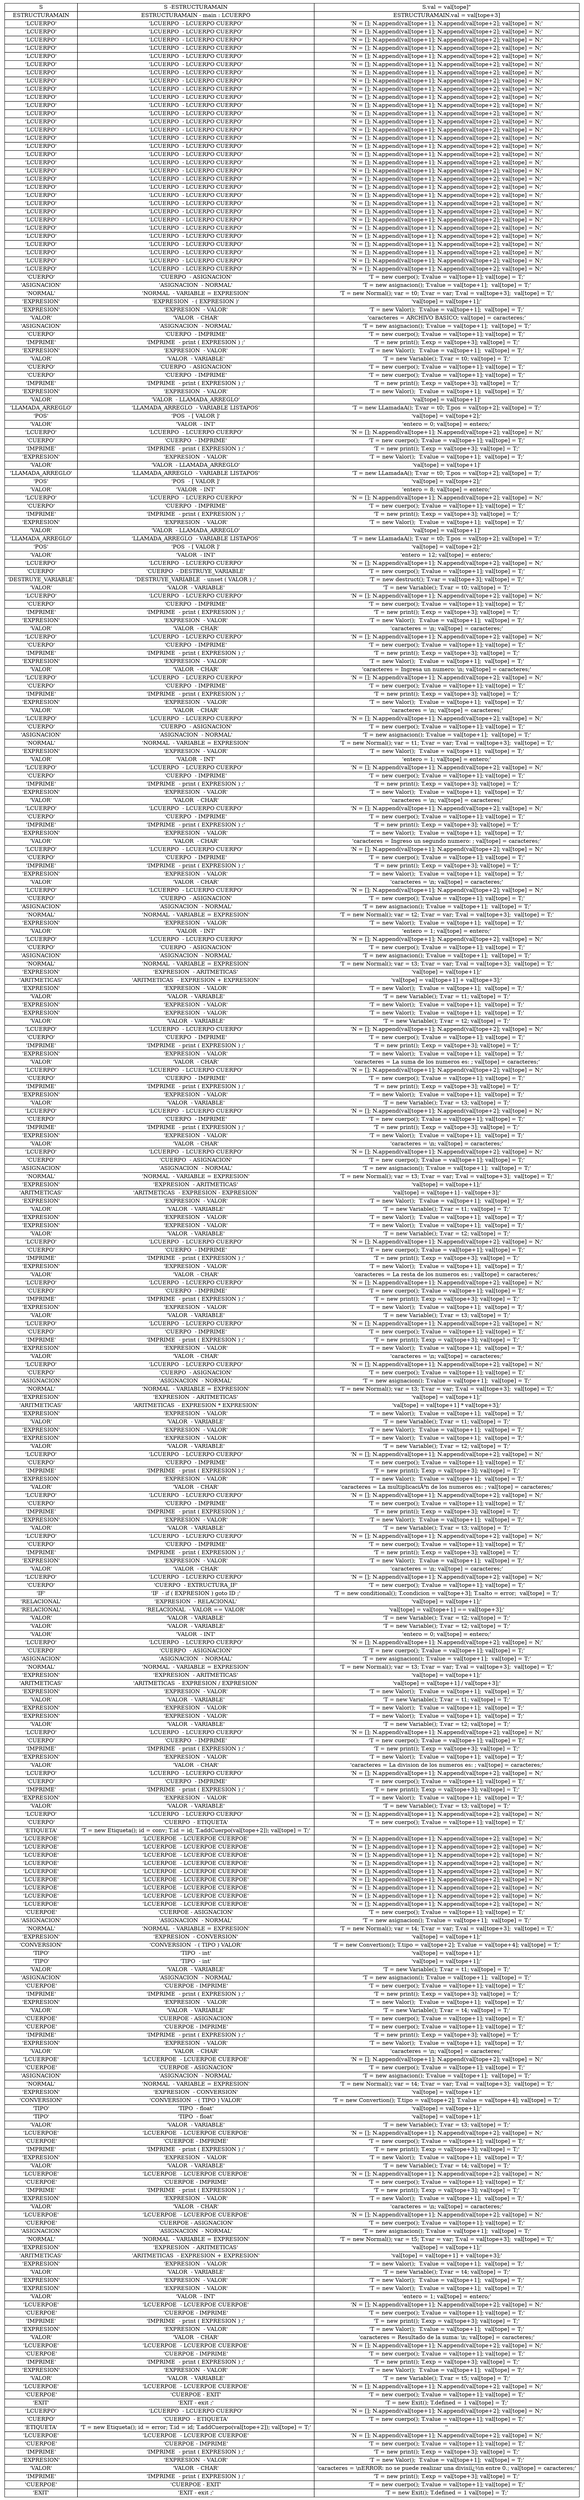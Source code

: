 // DEFINICION_DIRIGIDA_SINTAXIS_ASCENDENTE
digraph DEFINICION_DIRIGIDA_SINTAXIS_ASCENDENTE {
	node [shape=plaintext]
	size="1000,1000"
	struct [label=<
<TABLE BORDER="0" CELLBORDER="1" CELLSPACING="0">
<TR><TD> S </TD><TD> S -ESTRUCTURAMAIN </TD><TD> S.val = val[tope]" </TD></TR>
<TR><TD> ESTRUCTURAMAIN </TD><TD> ESTRUCTURAMAIN - main : LCUERPO </TD><TD> ESTRUCTURAMAIN.val = val[tope+3] </TD></TR>
<TR><TD> 'LCUERPO' </TD><TD> 'LCUERPO  - LCUERPO CUERPO' </TD><TD> 'N = []; N.append(val[tope+1]; N.append(val[tope+2]; val[tope] = N;' </TD></TR>
<TR><TD> 'LCUERPO' </TD><TD> 'LCUERPO  - LCUERPO CUERPO' </TD><TD> 'N = []; N.append(val[tope+1]; N.append(val[tope+2]; val[tope] = N;' </TD></TR>
<TR><TD> 'LCUERPO' </TD><TD> 'LCUERPO  - LCUERPO CUERPO' </TD><TD> 'N = []; N.append(val[tope+1]; N.append(val[tope+2]; val[tope] = N;' </TD></TR>
<TR><TD> 'LCUERPO' </TD><TD> 'LCUERPO  - LCUERPO CUERPO' </TD><TD> 'N = []; N.append(val[tope+1]; N.append(val[tope+2]; val[tope] = N;' </TD></TR>
<TR><TD> 'LCUERPO' </TD><TD> 'LCUERPO  - LCUERPO CUERPO' </TD><TD> 'N = []; N.append(val[tope+1]; N.append(val[tope+2]; val[tope] = N;' </TD></TR>
<TR><TD> 'LCUERPO' </TD><TD> 'LCUERPO  - LCUERPO CUERPO' </TD><TD> 'N = []; N.append(val[tope+1]; N.append(val[tope+2]; val[tope] = N;' </TD></TR>
<TR><TD> 'LCUERPO' </TD><TD> 'LCUERPO  - LCUERPO CUERPO' </TD><TD> 'N = []; N.append(val[tope+1]; N.append(val[tope+2]; val[tope] = N;' </TD></TR>
<TR><TD> 'LCUERPO' </TD><TD> 'LCUERPO  - LCUERPO CUERPO' </TD><TD> 'N = []; N.append(val[tope+1]; N.append(val[tope+2]; val[tope] = N;' </TD></TR>
<TR><TD> 'LCUERPO' </TD><TD> 'LCUERPO  - LCUERPO CUERPO' </TD><TD> 'N = []; N.append(val[tope+1]; N.append(val[tope+2]; val[tope] = N;' </TD></TR>
<TR><TD> 'LCUERPO' </TD><TD> 'LCUERPO  - LCUERPO CUERPO' </TD><TD> 'N = []; N.append(val[tope+1]; N.append(val[tope+2]; val[tope] = N;' </TD></TR>
<TR><TD> 'LCUERPO' </TD><TD> 'LCUERPO  - LCUERPO CUERPO' </TD><TD> 'N = []; N.append(val[tope+1]; N.append(val[tope+2]; val[tope] = N;' </TD></TR>
<TR><TD> 'LCUERPO' </TD><TD> 'LCUERPO  - LCUERPO CUERPO' </TD><TD> 'N = []; N.append(val[tope+1]; N.append(val[tope+2]; val[tope] = N;' </TD></TR>
<TR><TD> 'LCUERPO' </TD><TD> 'LCUERPO  - LCUERPO CUERPO' </TD><TD> 'N = []; N.append(val[tope+1]; N.append(val[tope+2]; val[tope] = N;' </TD></TR>
<TR><TD> 'LCUERPO' </TD><TD> 'LCUERPO  - LCUERPO CUERPO' </TD><TD> 'N = []; N.append(val[tope+1]; N.append(val[tope+2]; val[tope] = N;' </TD></TR>
<TR><TD> 'LCUERPO' </TD><TD> 'LCUERPO  - LCUERPO CUERPO' </TD><TD> 'N = []; N.append(val[tope+1]; N.append(val[tope+2]; val[tope] = N;' </TD></TR>
<TR><TD> 'LCUERPO' </TD><TD> 'LCUERPO  - LCUERPO CUERPO' </TD><TD> 'N = []; N.append(val[tope+1]; N.append(val[tope+2]; val[tope] = N;' </TD></TR>
<TR><TD> 'LCUERPO' </TD><TD> 'LCUERPO  - LCUERPO CUERPO' </TD><TD> 'N = []; N.append(val[tope+1]; N.append(val[tope+2]; val[tope] = N;' </TD></TR>
<TR><TD> 'LCUERPO' </TD><TD> 'LCUERPO  - LCUERPO CUERPO' </TD><TD> 'N = []; N.append(val[tope+1]; N.append(val[tope+2]; val[tope] = N;' </TD></TR>
<TR><TD> 'LCUERPO' </TD><TD> 'LCUERPO  - LCUERPO CUERPO' </TD><TD> 'N = []; N.append(val[tope+1]; N.append(val[tope+2]; val[tope] = N;' </TD></TR>
<TR><TD> 'LCUERPO' </TD><TD> 'LCUERPO  - LCUERPO CUERPO' </TD><TD> 'N = []; N.append(val[tope+1]; N.append(val[tope+2]; val[tope] = N;' </TD></TR>
<TR><TD> 'LCUERPO' </TD><TD> 'LCUERPO  - LCUERPO CUERPO' </TD><TD> 'N = []; N.append(val[tope+1]; N.append(val[tope+2]; val[tope] = N;' </TD></TR>
<TR><TD> 'LCUERPO' </TD><TD> 'LCUERPO  - LCUERPO CUERPO' </TD><TD> 'N = []; N.append(val[tope+1]; N.append(val[tope+2]; val[tope] = N;' </TD></TR>
<TR><TD> 'LCUERPO' </TD><TD> 'LCUERPO  - LCUERPO CUERPO' </TD><TD> 'N = []; N.append(val[tope+1]; N.append(val[tope+2]; val[tope] = N;' </TD></TR>
<TR><TD> 'LCUERPO' </TD><TD> 'LCUERPO  - LCUERPO CUERPO' </TD><TD> 'N = []; N.append(val[tope+1]; N.append(val[tope+2]; val[tope] = N;' </TD></TR>
<TR><TD> 'LCUERPO' </TD><TD> 'LCUERPO  - LCUERPO CUERPO' </TD><TD> 'N = []; N.append(val[tope+1]; N.append(val[tope+2]; val[tope] = N;' </TD></TR>
<TR><TD> 'LCUERPO' </TD><TD> 'LCUERPO  - LCUERPO CUERPO' </TD><TD> 'N = []; N.append(val[tope+1]; N.append(val[tope+2]; val[tope] = N;' </TD></TR>
<TR><TD> 'LCUERPO' </TD><TD> 'LCUERPO  - LCUERPO CUERPO' </TD><TD> 'N = []; N.append(val[tope+1]; N.append(val[tope+2]; val[tope] = N;' </TD></TR>
<TR><TD> 'LCUERPO' </TD><TD> 'LCUERPO  - LCUERPO CUERPO' </TD><TD> 'N = []; N.append(val[tope+1]; N.append(val[tope+2]; val[tope] = N;' </TD></TR>
<TR><TD> 'LCUERPO' </TD><TD> 'LCUERPO  - LCUERPO CUERPO' </TD><TD> 'N = []; N.append(val[tope+1]; N.append(val[tope+2]; val[tope] = N;' </TD></TR>
<TR><TD> 'LCUERPO' </TD><TD> 'LCUERPO  - LCUERPO CUERPO' </TD><TD> 'N = []; N.append(val[tope+1]; N.append(val[tope+2]; val[tope] = N;' </TD></TR>
<TR><TD> 'LCUERPO' </TD><TD> 'LCUERPO  - LCUERPO CUERPO' </TD><TD> 'N = []; N.append(val[tope+1]; N.append(val[tope+2]; val[tope] = N;' </TD></TR>
<TR><TD> 'CUERPO' </TD><TD> 'CUERPO  - ASIGNACION' </TD><TD> 'T = new cuerpo(); T.value = val[tope+1]; val[tope] = T;' </TD></TR>
<TR><TD> 'ASIGNACION' </TD><TD> 'ASIGNACION  - NORMAL' </TD><TD> 'T = new asignacion(); T.value = val[tope+1];  val[tope] = T;' </TD></TR>
<TR><TD> 'NORMAL' </TD><TD> 'NORMAL  - VARIABLE = EXPRESION' </TD><TD> 'T = new Normal(); var = t0; T.var = var; T.val = val[tope+3];  val[tope] = T;' </TD></TR>
<TR><TD> 'EXPRESION' </TD><TD> 'EXPRESION  - ( EXPRESION )' </TD><TD> 'val[tope] = val[tope+1];' </TD></TR>
<TR><TD> 'EXPRESION' </TD><TD> 'EXPRESION  - VALOR' </TD><TD> 'T = new Valor();  T.value = val[tope+1];  val[tope] = T;' </TD></TR>
<TR><TD> 'VALOR' </TD><TD> 'VALOR  - CHAR' </TD><TD> 'caracteres = ARCHIVO BASICO; val[tope] = caracteres;' </TD></TR>
<TR><TD> 'ASIGNACION' </TD><TD> 'ASIGNACION  - NORMAL' </TD><TD> 'T = new asignacion(); T.value = val[tope+1];  val[tope] = T;' </TD></TR>
<TR><TD> 'CUERPO' </TD><TD> 'CUERPO  - IMPRIME' </TD><TD> 'T = new cuerpo(); T.value = val[tope+1]; val[tope] = T;' </TD></TR>
<TR><TD> 'IMPRIME' </TD><TD> 'IMPRIME  - print ( EXPRESION ) ;' </TD><TD> 'T = new print(); T.exp = val[tope+3]; val[tope] = T;' </TD></TR>
<TR><TD> 'EXPRESION' </TD><TD> 'EXPRESION  - VALOR' </TD><TD> 'T = new Valor();  T.value = val[tope+1];  val[tope] = T;' </TD></TR>
<TR><TD> 'VALOR' </TD><TD> 'VALOR  - VARIABLE' </TD><TD> 'T = new Variable(); T.var = t0; val[tope] = T;' </TD></TR>
<TR><TD> 'CUERPO' </TD><TD> 'CUERPO  - ASIGNACION' </TD><TD> 'T = new cuerpo(); T.value = val[tope+1]; val[tope] = T;' </TD></TR>
<TR><TD> 'CUERPO' </TD><TD> 'CUERPO  - IMPRIME' </TD><TD> 'T = new cuerpo(); T.value = val[tope+1]; val[tope] = T;' </TD></TR>
<TR><TD> 'IMPRIME' </TD><TD> 'IMPRIME  - print ( EXPRESION ) ;' </TD><TD> 'T = new print(); T.exp = val[tope+3]; val[tope] = T;' </TD></TR>
<TR><TD> 'EXPRESION' </TD><TD> 'EXPRESION  - VALOR' </TD><TD> 'T = new Valor();  T.value = val[tope+1];  val[tope] = T;' </TD></TR>
<TR><TD> 'VALOR' </TD><TD> 'VALOR  - LLAMADA_ARREGLO' </TD><TD> 'val[tope] = val[tope+1]' </TD></TR>
<TR><TD> 'LLAMADA_ARREGLO' </TD><TD> 'LLAMADA_ARREGLO  - VARIABLE LISTAPOS' </TD><TD> 'T = new LLamadaA(); T.var = t0; T.pos = val[top+2]; val[tope] = T;' </TD></TR>
<TR><TD> 'POS' </TD><TD> 'POS  - [ VALOR ]' </TD><TD> 'val[tope] = val[tope+2];' </TD></TR>
<TR><TD> 'VALOR' </TD><TD> 'VALOR  - INT' </TD><TD> 'entero = 0; val[tope] = entero;' </TD></TR>
<TR><TD> 'LCUERPO' </TD><TD> 'LCUERPO  - LCUERPO CUERPO' </TD><TD> 'N = []; N.append(val[tope+1]; N.append(val[tope+2]; val[tope] = N;' </TD></TR>
<TR><TD> 'CUERPO' </TD><TD> 'CUERPO  - IMPRIME' </TD><TD> 'T = new cuerpo(); T.value = val[tope+1]; val[tope] = T;' </TD></TR>
<TR><TD> 'IMPRIME' </TD><TD> 'IMPRIME  - print ( EXPRESION ) ;' </TD><TD> 'T = new print(); T.exp = val[tope+3]; val[tope] = T;' </TD></TR>
<TR><TD> 'EXPRESION' </TD><TD> 'EXPRESION  - VALOR' </TD><TD> 'T = new Valor();  T.value = val[tope+1];  val[tope] = T;' </TD></TR>
<TR><TD> 'VALOR' </TD><TD> 'VALOR  - LLAMADA_ARREGLO' </TD><TD> 'val[tope] = val[tope+1]' </TD></TR>
<TR><TD> 'LLAMADA_ARREGLO' </TD><TD> 'LLAMADA_ARREGLO  - VARIABLE LISTAPOS' </TD><TD> 'T = new LLamadaA(); T.var = t0; T.pos = val[top+2]; val[tope] = T;' </TD></TR>
<TR><TD> 'POS' </TD><TD> 'POS  - [ VALOR ]' </TD><TD> 'val[tope] = val[tope+2];' </TD></TR>
<TR><TD> 'VALOR' </TD><TD> 'VALOR  - INT' </TD><TD> 'entero = 8; val[tope] = entero;' </TD></TR>
<TR><TD> 'LCUERPO' </TD><TD> 'LCUERPO  - LCUERPO CUERPO' </TD><TD> 'N = []; N.append(val[tope+1]; N.append(val[tope+2]; val[tope] = N;' </TD></TR>
<TR><TD> 'CUERPO' </TD><TD> 'CUERPO  - IMPRIME' </TD><TD> 'T = new cuerpo(); T.value = val[tope+1]; val[tope] = T;' </TD></TR>
<TR><TD> 'IMPRIME' </TD><TD> 'IMPRIME  - print ( EXPRESION ) ;' </TD><TD> 'T = new print(); T.exp = val[tope+3]; val[tope] = T;' </TD></TR>
<TR><TD> 'EXPRESION' </TD><TD> 'EXPRESION  - VALOR' </TD><TD> 'T = new Valor();  T.value = val[tope+1];  val[tope] = T;' </TD></TR>
<TR><TD> 'VALOR' </TD><TD> 'VALOR  - LLAMADA_ARREGLO' </TD><TD> 'val[tope] = val[tope+1]' </TD></TR>
<TR><TD> 'LLAMADA_ARREGLO' </TD><TD> 'LLAMADA_ARREGLO  - VARIABLE LISTAPOS' </TD><TD> 'T = new LLamadaA(); T.var = t0; T.pos = val[top+2]; val[tope] = T;' </TD></TR>
<TR><TD> 'POS' </TD><TD> 'POS  - [ VALOR ]' </TD><TD> 'val[tope] = val[tope+2];' </TD></TR>
<TR><TD> 'VALOR' </TD><TD> 'VALOR  - INT' </TD><TD> 'entero = 12; val[tope] = entero;' </TD></TR>
<TR><TD> 'LCUERPO' </TD><TD> 'LCUERPO  - LCUERPO CUERPO' </TD><TD> 'N = []; N.append(val[tope+1]; N.append(val[tope+2]; val[tope] = N;' </TD></TR>
<TR><TD> 'CUERPO' </TD><TD> 'CUERPO  - DESTRUYE_VARIABLE' </TD><TD> 'T = new cuerpo(); T.value = val[tope+1]; val[tope] = T;' </TD></TR>
<TR><TD> 'DESTRUYE_VARIABLE' </TD><TD> 'DESTRUYE_VARIABLE  - unset ( VALOR ) ;' </TD><TD> 'T = new destruct(); T.var = val[tope+3]; val[tope] = T;' </TD></TR>
<TR><TD> 'VALOR' </TD><TD> 'VALOR  - VARIABLE' </TD><TD> 'T = new Variable(); T.var = t0; val[tope] = T;' </TD></TR>
<TR><TD> 'LCUERPO' </TD><TD> 'LCUERPO  - LCUERPO CUERPO' </TD><TD> 'N = []; N.append(val[tope+1]; N.append(val[tope+2]; val[tope] = N;' </TD></TR>
<TR><TD> 'CUERPO' </TD><TD> 'CUERPO  - IMPRIME' </TD><TD> 'T = new cuerpo(); T.value = val[tope+1]; val[tope] = T;' </TD></TR>
<TR><TD> 'IMPRIME' </TD><TD> 'IMPRIME  - print ( EXPRESION ) ;' </TD><TD> 'T = new print(); T.exp = val[tope+3]; val[tope] = T;' </TD></TR>
<TR><TD> 'EXPRESION' </TD><TD> 'EXPRESION  - VALOR' </TD><TD> 'T = new Valor();  T.value = val[tope+1];  val[tope] = T;' </TD></TR>
<TR><TD> 'VALOR' </TD><TD> 'VALOR  - CHAR' </TD><TD> 'caracteres = \n; val[tope] = caracteres;' </TD></TR>
<TR><TD> 'LCUERPO' </TD><TD> 'LCUERPO  - LCUERPO CUERPO' </TD><TD> 'N = []; N.append(val[tope+1]; N.append(val[tope+2]; val[tope] = N;' </TD></TR>
<TR><TD> 'CUERPO' </TD><TD> 'CUERPO  - IMPRIME' </TD><TD> 'T = new cuerpo(); T.value = val[tope+1]; val[tope] = T;' </TD></TR>
<TR><TD> 'IMPRIME' </TD><TD> 'IMPRIME  - print ( EXPRESION ) ;' </TD><TD> 'T = new print(); T.exp = val[tope+3]; val[tope] = T;' </TD></TR>
<TR><TD> 'EXPRESION' </TD><TD> 'EXPRESION  - VALOR' </TD><TD> 'T = new Valor();  T.value = val[tope+1];  val[tope] = T;' </TD></TR>
<TR><TD> 'VALOR' </TD><TD> 'VALOR  - CHAR' </TD><TD> 'caracteres = Ingresa un numero: \n; val[tope] = caracteres;' </TD></TR>
<TR><TD> 'LCUERPO' </TD><TD> 'LCUERPO  - LCUERPO CUERPO' </TD><TD> 'N = []; N.append(val[tope+1]; N.append(val[tope+2]; val[tope] = N;' </TD></TR>
<TR><TD> 'CUERPO' </TD><TD> 'CUERPO  - IMPRIME' </TD><TD> 'T = new cuerpo(); T.value = val[tope+1]; val[tope] = T;' </TD></TR>
<TR><TD> 'IMPRIME' </TD><TD> 'IMPRIME  - print ( EXPRESION ) ;' </TD><TD> 'T = new print(); T.exp = val[tope+3]; val[tope] = T;' </TD></TR>
<TR><TD> 'EXPRESION' </TD><TD> 'EXPRESION  - VALOR' </TD><TD> 'T = new Valor();  T.value = val[tope+1];  val[tope] = T;' </TD></TR>
<TR><TD> 'VALOR' </TD><TD> 'VALOR  - CHAR' </TD><TD> 'caracteres = \n; val[tope] = caracteres;' </TD></TR>
<TR><TD> 'LCUERPO' </TD><TD> 'LCUERPO  - LCUERPO CUERPO' </TD><TD> 'N = []; N.append(val[tope+1]; N.append(val[tope+2]; val[tope] = N;' </TD></TR>
<TR><TD> 'CUERPO' </TD><TD> 'CUERPO  - ASIGNACION' </TD><TD> 'T = new cuerpo(); T.value = val[tope+1]; val[tope] = T;' </TD></TR>
<TR><TD> 'ASIGNACION' </TD><TD> 'ASIGNACION  - NORMAL' </TD><TD> 'T = new asignacion(); T.value = val[tope+1];  val[tope] = T;' </TD></TR>
<TR><TD> 'NORMAL' </TD><TD> 'NORMAL  - VARIABLE = EXPRESION' </TD><TD> 'T = new Normal(); var = t1; T.var = var; T.val = val[tope+3];  val[tope] = T;' </TD></TR>
<TR><TD> 'EXPRESION' </TD><TD> 'EXPRESION  - VALOR' </TD><TD> 'T = new Valor();  T.value = val[tope+1];  val[tope] = T;' </TD></TR>
<TR><TD> 'VALOR' </TD><TD> 'VALOR  - INT' </TD><TD> 'entero = 1; val[tope] = entero;' </TD></TR>
<TR><TD> 'LCUERPO' </TD><TD> 'LCUERPO  - LCUERPO CUERPO' </TD><TD> 'N = []; N.append(val[tope+1]; N.append(val[tope+2]; val[tope] = N;' </TD></TR>
<TR><TD> 'CUERPO' </TD><TD> 'CUERPO  - IMPRIME' </TD><TD> 'T = new cuerpo(); T.value = val[tope+1]; val[tope] = T;' </TD></TR>
<TR><TD> 'IMPRIME' </TD><TD> 'IMPRIME  - print ( EXPRESION ) ;' </TD><TD> 'T = new print(); T.exp = val[tope+3]; val[tope] = T;' </TD></TR>
<TR><TD> 'EXPRESION' </TD><TD> 'EXPRESION  - VALOR' </TD><TD> 'T = new Valor();  T.value = val[tope+1];  val[tope] = T;' </TD></TR>
<TR><TD> 'VALOR' </TD><TD> 'VALOR  - CHAR' </TD><TD> 'caracteres = \n; val[tope] = caracteres;' </TD></TR>
<TR><TD> 'LCUERPO' </TD><TD> 'LCUERPO  - LCUERPO CUERPO' </TD><TD> 'N = []; N.append(val[tope+1]; N.append(val[tope+2]; val[tope] = N;' </TD></TR>
<TR><TD> 'CUERPO' </TD><TD> 'CUERPO  - IMPRIME' </TD><TD> 'T = new cuerpo(); T.value = val[tope+1]; val[tope] = T;' </TD></TR>
<TR><TD> 'IMPRIME' </TD><TD> 'IMPRIME  - print ( EXPRESION ) ;' </TD><TD> 'T = new print(); T.exp = val[tope+3]; val[tope] = T;' </TD></TR>
<TR><TD> 'EXPRESION' </TD><TD> 'EXPRESION  - VALOR' </TD><TD> 'T = new Valor();  T.value = val[tope+1];  val[tope] = T;' </TD></TR>
<TR><TD> 'VALOR' </TD><TD> 'VALOR  - CHAR' </TD><TD> 'caracteres = Ingreso un segundo numero: ; val[tope] = caracteres;' </TD></TR>
<TR><TD> 'LCUERPO' </TD><TD> 'LCUERPO  - LCUERPO CUERPO' </TD><TD> 'N = []; N.append(val[tope+1]; N.append(val[tope+2]; val[tope] = N;' </TD></TR>
<TR><TD> 'CUERPO' </TD><TD> 'CUERPO  - IMPRIME' </TD><TD> 'T = new cuerpo(); T.value = val[tope+1]; val[tope] = T;' </TD></TR>
<TR><TD> 'IMPRIME' </TD><TD> 'IMPRIME  - print ( EXPRESION ) ;' </TD><TD> 'T = new print(); T.exp = val[tope+3]; val[tope] = T;' </TD></TR>
<TR><TD> 'EXPRESION' </TD><TD> 'EXPRESION  - VALOR' </TD><TD> 'T = new Valor();  T.value = val[tope+1];  val[tope] = T;' </TD></TR>
<TR><TD> 'VALOR' </TD><TD> 'VALOR  - CHAR' </TD><TD> 'caracteres = \n; val[tope] = caracteres;' </TD></TR>
<TR><TD> 'LCUERPO' </TD><TD> 'LCUERPO  - LCUERPO CUERPO' </TD><TD> 'N = []; N.append(val[tope+1]; N.append(val[tope+2]; val[tope] = N;' </TD></TR>
<TR><TD> 'CUERPO' </TD><TD> 'CUERPO  - ASIGNACION' </TD><TD> 'T = new cuerpo(); T.value = val[tope+1]; val[tope] = T;' </TD></TR>
<TR><TD> 'ASIGNACION' </TD><TD> 'ASIGNACION  - NORMAL' </TD><TD> 'T = new asignacion(); T.value = val[tope+1];  val[tope] = T;' </TD></TR>
<TR><TD> 'NORMAL' </TD><TD> 'NORMAL  - VARIABLE = EXPRESION' </TD><TD> 'T = new Normal(); var = t2; T.var = var; T.val = val[tope+3];  val[tope] = T;' </TD></TR>
<TR><TD> 'EXPRESION' </TD><TD> 'EXPRESION  - VALOR' </TD><TD> 'T = new Valor();  T.value = val[tope+1];  val[tope] = T;' </TD></TR>
<TR><TD> 'VALOR' </TD><TD> 'VALOR  - INT' </TD><TD> 'entero = 1; val[tope] = entero;' </TD></TR>
<TR><TD> 'LCUERPO' </TD><TD> 'LCUERPO  - LCUERPO CUERPO' </TD><TD> 'N = []; N.append(val[tope+1]; N.append(val[tope+2]; val[tope] = N;' </TD></TR>
<TR><TD> 'CUERPO' </TD><TD> 'CUERPO  - ASIGNACION' </TD><TD> 'T = new cuerpo(); T.value = val[tope+1]; val[tope] = T;' </TD></TR>
<TR><TD> 'ASIGNACION' </TD><TD> 'ASIGNACION  - NORMAL' </TD><TD> 'T = new asignacion(); T.value = val[tope+1];  val[tope] = T;' </TD></TR>
<TR><TD> 'NORMAL' </TD><TD> 'NORMAL  - VARIABLE = EXPRESION' </TD><TD> 'T = new Normal(); var = t3; T.var = var; T.val = val[tope+3];  val[tope] = T;' </TD></TR>
<TR><TD> 'EXPRESION' </TD><TD> 'EXPRESION  - ARITMETICAS' </TD><TD> 'val[tope] = val[tope+1];' </TD></TR>
<TR><TD> 'ARITMETICAS' </TD><TD> 'ARITMETICAS  - EXPRESION + EXPRESION' </TD><TD> 'val[tope] = val[tope+1] + val[tope+3];' </TD></TR>
<TR><TD> 'EXPRESION' </TD><TD> 'EXPRESION  - VALOR' </TD><TD> 'T = new Valor();  T.value = val[tope+1];  val[tope] = T;' </TD></TR>
<TR><TD> 'VALOR' </TD><TD> 'VALOR  - VARIABLE' </TD><TD> 'T = new Variable(); T.var = t1; val[tope] = T;' </TD></TR>
<TR><TD> 'EXPRESION' </TD><TD> 'EXPRESION  - VALOR' </TD><TD> 'T = new Valor();  T.value = val[tope+1];  val[tope] = T;' </TD></TR>
<TR><TD> 'EXPRESION' </TD><TD> 'EXPRESION  - VALOR' </TD><TD> 'T = new Valor();  T.value = val[tope+1];  val[tope] = T;' </TD></TR>
<TR><TD> 'VALOR' </TD><TD> 'VALOR  - VARIABLE' </TD><TD> 'T = new Variable(); T.var = t2; val[tope] = T;' </TD></TR>
<TR><TD> 'LCUERPO' </TD><TD> 'LCUERPO  - LCUERPO CUERPO' </TD><TD> 'N = []; N.append(val[tope+1]; N.append(val[tope+2]; val[tope] = N;' </TD></TR>
<TR><TD> 'CUERPO' </TD><TD> 'CUERPO  - IMPRIME' </TD><TD> 'T = new cuerpo(); T.value = val[tope+1]; val[tope] = T;' </TD></TR>
<TR><TD> 'IMPRIME' </TD><TD> 'IMPRIME  - print ( EXPRESION ) ;' </TD><TD> 'T = new print(); T.exp = val[tope+3]; val[tope] = T;' </TD></TR>
<TR><TD> 'EXPRESION' </TD><TD> 'EXPRESION  - VALOR' </TD><TD> 'T = new Valor();  T.value = val[tope+1];  val[tope] = T;' </TD></TR>
<TR><TD> 'VALOR' </TD><TD> 'VALOR  - CHAR' </TD><TD> 'caracteres = La suma de los numeros es: ; val[tope] = caracteres;' </TD></TR>
<TR><TD> 'LCUERPO' </TD><TD> 'LCUERPO  - LCUERPO CUERPO' </TD><TD> 'N = []; N.append(val[tope+1]; N.append(val[tope+2]; val[tope] = N;' </TD></TR>
<TR><TD> 'CUERPO' </TD><TD> 'CUERPO  - IMPRIME' </TD><TD> 'T = new cuerpo(); T.value = val[tope+1]; val[tope] = T;' </TD></TR>
<TR><TD> 'IMPRIME' </TD><TD> 'IMPRIME  - print ( EXPRESION ) ;' </TD><TD> 'T = new print(); T.exp = val[tope+3]; val[tope] = T;' </TD></TR>
<TR><TD> 'EXPRESION' </TD><TD> 'EXPRESION  - VALOR' </TD><TD> 'T = new Valor();  T.value = val[tope+1];  val[tope] = T;' </TD></TR>
<TR><TD> 'VALOR' </TD><TD> 'VALOR  - VARIABLE' </TD><TD> 'T = new Variable(); T.var = t3; val[tope] = T;' </TD></TR>
<TR><TD> 'LCUERPO' </TD><TD> 'LCUERPO  - LCUERPO CUERPO' </TD><TD> 'N = []; N.append(val[tope+1]; N.append(val[tope+2]; val[tope] = N;' </TD></TR>
<TR><TD> 'CUERPO' </TD><TD> 'CUERPO  - IMPRIME' </TD><TD> 'T = new cuerpo(); T.value = val[tope+1]; val[tope] = T;' </TD></TR>
<TR><TD> 'IMPRIME' </TD><TD> 'IMPRIME  - print ( EXPRESION ) ;' </TD><TD> 'T = new print(); T.exp = val[tope+3]; val[tope] = T;' </TD></TR>
<TR><TD> 'EXPRESION' </TD><TD> 'EXPRESION  - VALOR' </TD><TD> 'T = new Valor();  T.value = val[tope+1];  val[tope] = T;' </TD></TR>
<TR><TD> 'VALOR' </TD><TD> 'VALOR  - CHAR' </TD><TD> 'caracteres = \n; val[tope] = caracteres;' </TD></TR>
<TR><TD> 'LCUERPO' </TD><TD> 'LCUERPO  - LCUERPO CUERPO' </TD><TD> 'N = []; N.append(val[tope+1]; N.append(val[tope+2]; val[tope] = N;' </TD></TR>
<TR><TD> 'CUERPO' </TD><TD> 'CUERPO  - ASIGNACION' </TD><TD> 'T = new cuerpo(); T.value = val[tope+1]; val[tope] = T;' </TD></TR>
<TR><TD> 'ASIGNACION' </TD><TD> 'ASIGNACION  - NORMAL' </TD><TD> 'T = new asignacion(); T.value = val[tope+1];  val[tope] = T;' </TD></TR>
<TR><TD> 'NORMAL' </TD><TD> 'NORMAL  - VARIABLE = EXPRESION' </TD><TD> 'T = new Normal(); var = t3; T.var = var; T.val = val[tope+3];  val[tope] = T;' </TD></TR>
<TR><TD> 'EXPRESION' </TD><TD> 'EXPRESION  - ARITMETICAS' </TD><TD> 'val[tope] = val[tope+1];' </TD></TR>
<TR><TD> 'ARITMETICAS' </TD><TD> 'ARITMETICAS  - EXPRESION - EXPRESION' </TD><TD> 'val[tope] = val[tope+1] - val[tope+3];' </TD></TR>
<TR><TD> 'EXPRESION' </TD><TD> 'EXPRESION  - VALOR' </TD><TD> 'T = new Valor();  T.value = val[tope+1];  val[tope] = T;' </TD></TR>
<TR><TD> 'VALOR' </TD><TD> 'VALOR  - VARIABLE' </TD><TD> 'T = new Variable(); T.var = t1; val[tope] = T;' </TD></TR>
<TR><TD> 'EXPRESION' </TD><TD> 'EXPRESION  - VALOR' </TD><TD> 'T = new Valor();  T.value = val[tope+1];  val[tope] = T;' </TD></TR>
<TR><TD> 'EXPRESION' </TD><TD> 'EXPRESION  - VALOR' </TD><TD> 'T = new Valor();  T.value = val[tope+1];  val[tope] = T;' </TD></TR>
<TR><TD> 'VALOR' </TD><TD> 'VALOR  - VARIABLE' </TD><TD> 'T = new Variable(); T.var = t2; val[tope] = T;' </TD></TR>
<TR><TD> 'LCUERPO' </TD><TD> 'LCUERPO  - LCUERPO CUERPO' </TD><TD> 'N = []; N.append(val[tope+1]; N.append(val[tope+2]; val[tope] = N;' </TD></TR>
<TR><TD> 'CUERPO' </TD><TD> 'CUERPO  - IMPRIME' </TD><TD> 'T = new cuerpo(); T.value = val[tope+1]; val[tope] = T;' </TD></TR>
<TR><TD> 'IMPRIME' </TD><TD> 'IMPRIME  - print ( EXPRESION ) ;' </TD><TD> 'T = new print(); T.exp = val[tope+3]; val[tope] = T;' </TD></TR>
<TR><TD> 'EXPRESION' </TD><TD> 'EXPRESION  - VALOR' </TD><TD> 'T = new Valor();  T.value = val[tope+1];  val[tope] = T;' </TD></TR>
<TR><TD> 'VALOR' </TD><TD> 'VALOR  - CHAR' </TD><TD> 'caracteres = La resta de los numeros es: ; val[tope] = caracteres;' </TD></TR>
<TR><TD> 'LCUERPO' </TD><TD> 'LCUERPO  - LCUERPO CUERPO' </TD><TD> 'N = []; N.append(val[tope+1]; N.append(val[tope+2]; val[tope] = N;' </TD></TR>
<TR><TD> 'CUERPO' </TD><TD> 'CUERPO  - IMPRIME' </TD><TD> 'T = new cuerpo(); T.value = val[tope+1]; val[tope] = T;' </TD></TR>
<TR><TD> 'IMPRIME' </TD><TD> 'IMPRIME  - print ( EXPRESION ) ;' </TD><TD> 'T = new print(); T.exp = val[tope+3]; val[tope] = T;' </TD></TR>
<TR><TD> 'EXPRESION' </TD><TD> 'EXPRESION  - VALOR' </TD><TD> 'T = new Valor();  T.value = val[tope+1];  val[tope] = T;' </TD></TR>
<TR><TD> 'VALOR' </TD><TD> 'VALOR  - VARIABLE' </TD><TD> 'T = new Variable(); T.var = t3; val[tope] = T;' </TD></TR>
<TR><TD> 'LCUERPO' </TD><TD> 'LCUERPO  - LCUERPO CUERPO' </TD><TD> 'N = []; N.append(val[tope+1]; N.append(val[tope+2]; val[tope] = N;' </TD></TR>
<TR><TD> 'CUERPO' </TD><TD> 'CUERPO  - IMPRIME' </TD><TD> 'T = new cuerpo(); T.value = val[tope+1]; val[tope] = T;' </TD></TR>
<TR><TD> 'IMPRIME' </TD><TD> 'IMPRIME  - print ( EXPRESION ) ;' </TD><TD> 'T = new print(); T.exp = val[tope+3]; val[tope] = T;' </TD></TR>
<TR><TD> 'EXPRESION' </TD><TD> 'EXPRESION  - VALOR' </TD><TD> 'T = new Valor();  T.value = val[tope+1];  val[tope] = T;' </TD></TR>
<TR><TD> 'VALOR' </TD><TD> 'VALOR  - CHAR' </TD><TD> 'caracteres = \n; val[tope] = caracteres;' </TD></TR>
<TR><TD> 'LCUERPO' </TD><TD> 'LCUERPO  - LCUERPO CUERPO' </TD><TD> 'N = []; N.append(val[tope+1]; N.append(val[tope+2]; val[tope] = N;' </TD></TR>
<TR><TD> 'CUERPO' </TD><TD> 'CUERPO  - ASIGNACION' </TD><TD> 'T = new cuerpo(); T.value = val[tope+1]; val[tope] = T;' </TD></TR>
<TR><TD> 'ASIGNACION' </TD><TD> 'ASIGNACION  - NORMAL' </TD><TD> 'T = new asignacion(); T.value = val[tope+1];  val[tope] = T;' </TD></TR>
<TR><TD> 'NORMAL' </TD><TD> 'NORMAL  - VARIABLE = EXPRESION' </TD><TD> 'T = new Normal(); var = t3; T.var = var; T.val = val[tope+3];  val[tope] = T;' </TD></TR>
<TR><TD> 'EXPRESION' </TD><TD> 'EXPRESION  - ARITMETICAS' </TD><TD> 'val[tope] = val[tope+1];' </TD></TR>
<TR><TD> 'ARITMETICAS' </TD><TD> 'ARITMETICAS  - EXPRESION * EXPRESION' </TD><TD> 'val[tope] = val[tope+1] * val[tope+3];' </TD></TR>
<TR><TD> 'EXPRESION' </TD><TD> 'EXPRESION  - VALOR' </TD><TD> 'T = new Valor();  T.value = val[tope+1];  val[tope] = T;' </TD></TR>
<TR><TD> 'VALOR' </TD><TD> 'VALOR  - VARIABLE' </TD><TD> 'T = new Variable(); T.var = t1; val[tope] = T;' </TD></TR>
<TR><TD> 'EXPRESION' </TD><TD> 'EXPRESION  - VALOR' </TD><TD> 'T = new Valor();  T.value = val[tope+1];  val[tope] = T;' </TD></TR>
<TR><TD> 'EXPRESION' </TD><TD> 'EXPRESION  - VALOR' </TD><TD> 'T = new Valor();  T.value = val[tope+1];  val[tope] = T;' </TD></TR>
<TR><TD> 'VALOR' </TD><TD> 'VALOR  - VARIABLE' </TD><TD> 'T = new Variable(); T.var = t2; val[tope] = T;' </TD></TR>
<TR><TD> 'LCUERPO' </TD><TD> 'LCUERPO  - LCUERPO CUERPO' </TD><TD> 'N = []; N.append(val[tope+1]; N.append(val[tope+2]; val[tope] = N;' </TD></TR>
<TR><TD> 'CUERPO' </TD><TD> 'CUERPO  - IMPRIME' </TD><TD> 'T = new cuerpo(); T.value = val[tope+1]; val[tope] = T;' </TD></TR>
<TR><TD> 'IMPRIME' </TD><TD> 'IMPRIME  - print ( EXPRESION ) ;' </TD><TD> 'T = new print(); T.exp = val[tope+3]; val[tope] = T;' </TD></TR>
<TR><TD> 'EXPRESION' </TD><TD> 'EXPRESION  - VALOR' </TD><TD> 'T = new Valor();  T.value = val[tope+1];  val[tope] = T;' </TD></TR>
<TR><TD> 'VALOR' </TD><TD> 'VALOR  - CHAR' </TD><TD> 'caracteres = La multiplicaciÃ³n de los numeros es: ; val[tope] = caracteres;' </TD></TR>
<TR><TD> 'LCUERPO' </TD><TD> 'LCUERPO  - LCUERPO CUERPO' </TD><TD> 'N = []; N.append(val[tope+1]; N.append(val[tope+2]; val[tope] = N;' </TD></TR>
<TR><TD> 'CUERPO' </TD><TD> 'CUERPO  - IMPRIME' </TD><TD> 'T = new cuerpo(); T.value = val[tope+1]; val[tope] = T;' </TD></TR>
<TR><TD> 'IMPRIME' </TD><TD> 'IMPRIME  - print ( EXPRESION ) ;' </TD><TD> 'T = new print(); T.exp = val[tope+3]; val[tope] = T;' </TD></TR>
<TR><TD> 'EXPRESION' </TD><TD> 'EXPRESION  - VALOR' </TD><TD> 'T = new Valor();  T.value = val[tope+1];  val[tope] = T;' </TD></TR>
<TR><TD> 'VALOR' </TD><TD> 'VALOR  - VARIABLE' </TD><TD> 'T = new Variable(); T.var = t3; val[tope] = T;' </TD></TR>
<TR><TD> 'LCUERPO' </TD><TD> 'LCUERPO  - LCUERPO CUERPO' </TD><TD> 'N = []; N.append(val[tope+1]; N.append(val[tope+2]; val[tope] = N;' </TD></TR>
<TR><TD> 'CUERPO' </TD><TD> 'CUERPO  - IMPRIME' </TD><TD> 'T = new cuerpo(); T.value = val[tope+1]; val[tope] = T;' </TD></TR>
<TR><TD> 'IMPRIME' </TD><TD> 'IMPRIME  - print ( EXPRESION ) ;' </TD><TD> 'T = new print(); T.exp = val[tope+3]; val[tope] = T;' </TD></TR>
<TR><TD> 'EXPRESION' </TD><TD> 'EXPRESION  - VALOR' </TD><TD> 'T = new Valor();  T.value = val[tope+1];  val[tope] = T;' </TD></TR>
<TR><TD> 'VALOR' </TD><TD> 'VALOR  - CHAR' </TD><TD> 'caracteres = \n; val[tope] = caracteres;' </TD></TR>
<TR><TD> 'LCUERPO' </TD><TD> 'LCUERPO  - LCUERPO CUERPO' </TD><TD> 'N = []; N.append(val[tope+1]; N.append(val[tope+2]; val[tope] = N;' </TD></TR>
<TR><TD> 'CUERPO' </TD><TD> 'CUERPO  - EXTRUCTURA_IF' </TD><TD> 'T = new cuerpo(); T.value = val[tope+1]; val[tope] = T;' </TD></TR>
<TR><TD> 'IF' </TD><TD> 'IF  - if ( EXPRESION ) goto ID ;' </TD><TD> 'T = new conditional(); T.condicion = val[tope+3]; T.salto = error;  val[tope] = T;' </TD></TR>
<TR><TD> 'RELACIONAL' </TD><TD> 'EXPRESION  - RELACIONAL' </TD><TD> 'val[tope] = val[tope+1];' </TD></TR>
<TR><TD> 'RELACIONAL' </TD><TD> 'RELACIONAL  - VALOR == VALOR' </TD><TD> 'val[tope] = val[tope+1] == val[tope+3];' </TD></TR>
<TR><TD> 'VALOR' </TD><TD> 'VALOR  - VARIABLE' </TD><TD> 'T = new Variable(); T.var = t2; val[tope] = T;' </TD></TR>
<TR><TD> 'VALOR' </TD><TD> 'VALOR  - VARIABLE' </TD><TD> 'T = new Variable(); T.var = t2; val[tope] = T;' </TD></TR>
<TR><TD> 'VALOR' </TD><TD> 'VALOR  - INT' </TD><TD> 'entero = 0; val[tope] = entero;' </TD></TR>
<TR><TD> 'LCUERPO' </TD><TD> 'LCUERPO  - LCUERPO CUERPO' </TD><TD> 'N = []; N.append(val[tope+1]; N.append(val[tope+2]; val[tope] = N;' </TD></TR>
<TR><TD> 'CUERPO' </TD><TD> 'CUERPO  - ASIGNACION' </TD><TD> 'T = new cuerpo(); T.value = val[tope+1]; val[tope] = T;' </TD></TR>
<TR><TD> 'ASIGNACION' </TD><TD> 'ASIGNACION  - NORMAL' </TD><TD> 'T = new asignacion(); T.value = val[tope+1];  val[tope] = T;' </TD></TR>
<TR><TD> 'NORMAL' </TD><TD> 'NORMAL  - VARIABLE = EXPRESION' </TD><TD> 'T = new Normal(); var = t3; T.var = var; T.val = val[tope+3];  val[tope] = T;' </TD></TR>
<TR><TD> 'EXPRESION' </TD><TD> 'EXPRESION  - ARITMETICAS' </TD><TD> 'val[tope] = val[tope+1];' </TD></TR>
<TR><TD> 'ARITMETICAS' </TD><TD> 'ARITMETICAS  - EXPRESION / EXPRESION' </TD><TD> 'val[tope] = val[tope+1] / val[tope+3];' </TD></TR>
<TR><TD> 'EXPRESION' </TD><TD> 'EXPRESION  - VALOR' </TD><TD> 'T = new Valor();  T.value = val[tope+1];  val[tope] = T;' </TD></TR>
<TR><TD> 'VALOR' </TD><TD> 'VALOR  - VARIABLE' </TD><TD> 'T = new Variable(); T.var = t1; val[tope] = T;' </TD></TR>
<TR><TD> 'EXPRESION' </TD><TD> 'EXPRESION  - VALOR' </TD><TD> 'T = new Valor();  T.value = val[tope+1];  val[tope] = T;' </TD></TR>
<TR><TD> 'EXPRESION' </TD><TD> 'EXPRESION  - VALOR' </TD><TD> 'T = new Valor();  T.value = val[tope+1];  val[tope] = T;' </TD></TR>
<TR><TD> 'VALOR' </TD><TD> 'VALOR  - VARIABLE' </TD><TD> 'T = new Variable(); T.var = t2; val[tope] = T;' </TD></TR>
<TR><TD> 'LCUERPO' </TD><TD> 'LCUERPO  - LCUERPO CUERPO' </TD><TD> 'N = []; N.append(val[tope+1]; N.append(val[tope+2]; val[tope] = N;' </TD></TR>
<TR><TD> 'CUERPO' </TD><TD> 'CUERPO  - IMPRIME' </TD><TD> 'T = new cuerpo(); T.value = val[tope+1]; val[tope] = T;' </TD></TR>
<TR><TD> 'IMPRIME' </TD><TD> 'IMPRIME  - print ( EXPRESION ) ;' </TD><TD> 'T = new print(); T.exp = val[tope+3]; val[tope] = T;' </TD></TR>
<TR><TD> 'EXPRESION' </TD><TD> 'EXPRESION  - VALOR' </TD><TD> 'T = new Valor();  T.value = val[tope+1];  val[tope] = T;' </TD></TR>
<TR><TD> 'VALOR' </TD><TD> 'VALOR  - CHAR' </TD><TD> 'caracteres = La division de los numeros es: ; val[tope] = caracteres;' </TD></TR>
<TR><TD> 'LCUERPO' </TD><TD> 'LCUERPO  - LCUERPO CUERPO' </TD><TD> 'N = []; N.append(val[tope+1]; N.append(val[tope+2]; val[tope] = N;' </TD></TR>
<TR><TD> 'CUERPO' </TD><TD> 'CUERPO  - IMPRIME' </TD><TD> 'T = new cuerpo(); T.value = val[tope+1]; val[tope] = T;' </TD></TR>
<TR><TD> 'IMPRIME' </TD><TD> 'IMPRIME  - print ( EXPRESION ) ;' </TD><TD> 'T = new print(); T.exp = val[tope+3]; val[tope] = T;' </TD></TR>
<TR><TD> 'EXPRESION' </TD><TD> 'EXPRESION  - VALOR' </TD><TD> 'T = new Valor();  T.value = val[tope+1];  val[tope] = T;' </TD></TR>
<TR><TD> 'VALOR' </TD><TD> 'VALOR  - VARIABLE' </TD><TD> 'T = new Variable(); T.var = t3; val[tope] = T;' </TD></TR>
<TR><TD> 'LCUERPO' </TD><TD> 'LCUERPO  - LCUERPO CUERPO' </TD><TD> 'N = []; N.append(val[tope+1]; N.append(val[tope+2]; val[tope] = N;' </TD></TR>
<TR><TD> 'CUERPO' </TD><TD> 'CUERPO  - ETIQUETA' </TD><TD> 'T = new cuerpo(); T.value = val[tope+1]; val[tope] = T;' </TD></TR>
<TR><TD> 'ETIQUETA' </TD><TD> 'T = new Etiqueta(); id = conv; T.id = id; T.addCuerpo(val[tope+2]); val[tope] = T;' </TD><TD> '' </TD></TR>
<TR><TD> 'LCUERPOE' </TD><TD> 'LCUERPOE  - LCUERPOE CUERPOE' </TD><TD> 'N = []; N.append(val[tope+1]; N.append(val[tope+2]; val[tope] = N;' </TD></TR>
<TR><TD> 'LCUERPOE' </TD><TD> 'LCUERPOE  - LCUERPOE CUERPOE' </TD><TD> 'N = []; N.append(val[tope+1]; N.append(val[tope+2]; val[tope] = N;' </TD></TR>
<TR><TD> 'LCUERPOE' </TD><TD> 'LCUERPOE  - LCUERPOE CUERPOE' </TD><TD> 'N = []; N.append(val[tope+1]; N.append(val[tope+2]; val[tope] = N;' </TD></TR>
<TR><TD> 'LCUERPOE' </TD><TD> 'LCUERPOE  - LCUERPOE CUERPOE' </TD><TD> 'N = []; N.append(val[tope+1]; N.append(val[tope+2]; val[tope] = N;' </TD></TR>
<TR><TD> 'LCUERPOE' </TD><TD> 'LCUERPOE  - LCUERPOE CUERPOE' </TD><TD> 'N = []; N.append(val[tope+1]; N.append(val[tope+2]; val[tope] = N;' </TD></TR>
<TR><TD> 'LCUERPOE' </TD><TD> 'LCUERPOE  - LCUERPOE CUERPOE' </TD><TD> 'N = []; N.append(val[tope+1]; N.append(val[tope+2]; val[tope] = N;' </TD></TR>
<TR><TD> 'LCUERPOE' </TD><TD> 'LCUERPOE  - LCUERPOE CUERPOE' </TD><TD> 'N = []; N.append(val[tope+1]; N.append(val[tope+2]; val[tope] = N;' </TD></TR>
<TR><TD> 'LCUERPOE' </TD><TD> 'LCUERPOE  - LCUERPOE CUERPOE' </TD><TD> 'N = []; N.append(val[tope+1]; N.append(val[tope+2]; val[tope] = N;' </TD></TR>
<TR><TD> 'LCUERPOE' </TD><TD> 'LCUERPOE  - LCUERPOE CUERPOE' </TD><TD> 'N = []; N.append(val[tope+1]; N.append(val[tope+2]; val[tope] = N;' </TD></TR>
<TR><TD> 'CUERPOE' </TD><TD> 'CUERPOE - ASIGNACION' </TD><TD> 'T = new cuerpo(); T.value = val[tope+1]; val[tope] = T;' </TD></TR>
<TR><TD> 'ASIGNACION' </TD><TD> 'ASIGNACION  - NORMAL' </TD><TD> 'T = new asignacion(); T.value = val[tope+1];  val[tope] = T;' </TD></TR>
<TR><TD> 'NORMAL' </TD><TD> 'NORMAL  - VARIABLE = EXPRESION' </TD><TD> 'T = new Normal(); var = t4; T.var = var; T.val = val[tope+3];  val[tope] = T;' </TD></TR>
<TR><TD> 'EXPRESION' </TD><TD> 'EXPRESION  - CONVERSION' </TD><TD> 'val[tope] = val[tope+1];' </TD></TR>
<TR><TD> 'CONVERSION' </TD><TD> 'CONVERSION  - ( TIPO ) VALOR' </TD><TD> 'T = new Convertion(); T.tipo = val[tope+2]; T.value = val[tope+4]; val[tope] = T;' </TD></TR>
<TR><TD> 'TIPO' </TD><TD> 'TIPO  - int' </TD><TD> 'val[tope] = val[tope+1];' </TD></TR>
<TR><TD> 'TIPO' </TD><TD> 'TIPO  - int' </TD><TD> 'val[tope] = val[tope+1];' </TD></TR>
<TR><TD> 'VALOR' </TD><TD> 'VALOR  - VARIABLE' </TD><TD> 'T = new Variable(); T.var = t1; val[tope] = T;' </TD></TR>
<TR><TD> 'ASIGNACION' </TD><TD> 'ASIGNACION  - NORMAL' </TD><TD> 'T = new asignacion(); T.value = val[tope+1];  val[tope] = T;' </TD></TR>
<TR><TD> 'CUERPOE' </TD><TD> 'CUERPOE - IMPRIME' </TD><TD> 'T = new cuerpo(); T.value = val[tope+1]; val[tope] = T;' </TD></TR>
<TR><TD> 'IMPRIME' </TD><TD> 'IMPRIME  - print ( EXPRESION ) ;' </TD><TD> 'T = new print(); T.exp = val[tope+3]; val[tope] = T;' </TD></TR>
<TR><TD> 'EXPRESION' </TD><TD> 'EXPRESION  - VALOR' </TD><TD> 'T = new Valor();  T.value = val[tope+1];  val[tope] = T;' </TD></TR>
<TR><TD> 'VALOR' </TD><TD> 'VALOR  - VARIABLE' </TD><TD> 'T = new Variable(); T.var = t4; val[tope] = T;' </TD></TR>
<TR><TD> 'CUERPOE' </TD><TD> 'CUERPOE - ASIGNACION' </TD><TD> 'T = new cuerpo(); T.value = val[tope+1]; val[tope] = T;' </TD></TR>
<TR><TD> 'CUERPOE' </TD><TD> 'CUERPOE - IMPRIME' </TD><TD> 'T = new cuerpo(); T.value = val[tope+1]; val[tope] = T;' </TD></TR>
<TR><TD> 'IMPRIME' </TD><TD> 'IMPRIME  - print ( EXPRESION ) ;' </TD><TD> 'T = new print(); T.exp = val[tope+3]; val[tope] = T;' </TD></TR>
<TR><TD> 'EXPRESION' </TD><TD> 'EXPRESION  - VALOR' </TD><TD> 'T = new Valor();  T.value = val[tope+1];  val[tope] = T;' </TD></TR>
<TR><TD> 'VALOR' </TD><TD> 'VALOR  - CHAR' </TD><TD> 'caracteres = \n; val[tope] = caracteres;' </TD></TR>
<TR><TD> 'LCUERPOE' </TD><TD> 'LCUERPOE  - LCUERPOE CUERPOE' </TD><TD> 'N = []; N.append(val[tope+1]; N.append(val[tope+2]; val[tope] = N;' </TD></TR>
<TR><TD> 'CUERPOE' </TD><TD> 'CUERPOE - ASIGNACION' </TD><TD> 'T = new cuerpo(); T.value = val[tope+1]; val[tope] = T;' </TD></TR>
<TR><TD> 'ASIGNACION' </TD><TD> 'ASIGNACION  - NORMAL' </TD><TD> 'T = new asignacion(); T.value = val[tope+1];  val[tope] = T;' </TD></TR>
<TR><TD> 'NORMAL' </TD><TD> 'NORMAL  - VARIABLE = EXPRESION' </TD><TD> 'T = new Normal(); var = t4; T.var = var; T.val = val[tope+3];  val[tope] = T;' </TD></TR>
<TR><TD> 'EXPRESION' </TD><TD> 'EXPRESION  - CONVERSION' </TD><TD> 'val[tope] = val[tope+1];' </TD></TR>
<TR><TD> 'CONVERSION' </TD><TD> 'CONVERSION  - ( TIPO ) VALOR' </TD><TD> 'T = new Convertion(); T.tipo = val[tope+2]; T.value = val[tope+4]; val[tope] = T;' </TD></TR>
<TR><TD> 'TIPO' </TD><TD> 'TIPO  - float' </TD><TD> 'val[tope] = val[tope+1];' </TD></TR>
<TR><TD> 'TIPO' </TD><TD> 'TIPO  - float' </TD><TD> 'val[tope] = val[tope+1];' </TD></TR>
<TR><TD> 'VALOR' </TD><TD> 'VALOR  - VARIABLE' </TD><TD> 'T = new Variable(); T.var = t3; val[tope] = T;' </TD></TR>
<TR><TD> 'LCUERPOE' </TD><TD> 'LCUERPOE  - LCUERPOE CUERPOE' </TD><TD> 'N = []; N.append(val[tope+1]; N.append(val[tope+2]; val[tope] = N;' </TD></TR>
<TR><TD> 'CUERPOE' </TD><TD> 'CUERPOE - IMPRIME' </TD><TD> 'T = new cuerpo(); T.value = val[tope+1]; val[tope] = T;' </TD></TR>
<TR><TD> 'IMPRIME' </TD><TD> 'IMPRIME  - print ( EXPRESION ) ;' </TD><TD> 'T = new print(); T.exp = val[tope+3]; val[tope] = T;' </TD></TR>
<TR><TD> 'EXPRESION' </TD><TD> 'EXPRESION  - VALOR' </TD><TD> 'T = new Valor();  T.value = val[tope+1];  val[tope] = T;' </TD></TR>
<TR><TD> 'VALOR' </TD><TD> 'VALOR  - VARIABLE' </TD><TD> 'T = new Variable(); T.var = t4; val[tope] = T;' </TD></TR>
<TR><TD> 'LCUERPOE' </TD><TD> 'LCUERPOE  - LCUERPOE CUERPOE' </TD><TD> 'N = []; N.append(val[tope+1]; N.append(val[tope+2]; val[tope] = N;' </TD></TR>
<TR><TD> 'CUERPOE' </TD><TD> 'CUERPOE - IMPRIME' </TD><TD> 'T = new cuerpo(); T.value = val[tope+1]; val[tope] = T;' </TD></TR>
<TR><TD> 'IMPRIME' </TD><TD> 'IMPRIME  - print ( EXPRESION ) ;' </TD><TD> 'T = new print(); T.exp = val[tope+3]; val[tope] = T;' </TD></TR>
<TR><TD> 'EXPRESION' </TD><TD> 'EXPRESION  - VALOR' </TD><TD> 'T = new Valor();  T.value = val[tope+1];  val[tope] = T;' </TD></TR>
<TR><TD> 'VALOR' </TD><TD> 'VALOR  - CHAR' </TD><TD> 'caracteres = \n; val[tope] = caracteres;' </TD></TR>
<TR><TD> 'LCUERPOE' </TD><TD> 'LCUERPOE  - LCUERPOE CUERPOE' </TD><TD> 'N = []; N.append(val[tope+1]; N.append(val[tope+2]; val[tope] = N;' </TD></TR>
<TR><TD> 'CUERPOE' </TD><TD> 'CUERPOE - ASIGNACION' </TD><TD> 'T = new cuerpo(); T.value = val[tope+1]; val[tope] = T;' </TD></TR>
<TR><TD> 'ASIGNACION' </TD><TD> 'ASIGNACION  - NORMAL' </TD><TD> 'T = new asignacion(); T.value = val[tope+1];  val[tope] = T;' </TD></TR>
<TR><TD> 'NORMAL' </TD><TD> 'NORMAL  - VARIABLE = EXPRESION' </TD><TD> 'T = new Normal(); var = t5; T.var = var; T.val = val[tope+3];  val[tope] = T;' </TD></TR>
<TR><TD> 'EXPRESION' </TD><TD> 'EXPRESION  - ARITMETICAS' </TD><TD> 'val[tope] = val[tope+1];' </TD></TR>
<TR><TD> 'ARITMETICAS' </TD><TD> 'ARITMETICAS  - EXPRESION + EXPRESION' </TD><TD> 'val[tope] = val[tope+1] + val[tope+3];' </TD></TR>
<TR><TD> 'EXPRESION' </TD><TD> 'EXPRESION  - VALOR' </TD><TD> 'T = new Valor();  T.value = val[tope+1];  val[tope] = T;' </TD></TR>
<TR><TD> 'VALOR' </TD><TD> 'VALOR  - VARIABLE' </TD><TD> 'T = new Variable(); T.var = t4; val[tope] = T;' </TD></TR>
<TR><TD> 'EXPRESION' </TD><TD> 'EXPRESION  - VALOR' </TD><TD> 'T = new Valor();  T.value = val[tope+1];  val[tope] = T;' </TD></TR>
<TR><TD> 'EXPRESION' </TD><TD> 'EXPRESION  - VALOR' </TD><TD> 'T = new Valor();  T.value = val[tope+1];  val[tope] = T;' </TD></TR>
<TR><TD> 'VALOR' </TD><TD> 'VALOR  - INT' </TD><TD> 'entero = 1; val[tope] = entero;' </TD></TR>
<TR><TD> 'LCUERPOE' </TD><TD> 'LCUERPOE  - LCUERPOE CUERPOE' </TD><TD> 'N = []; N.append(val[tope+1]; N.append(val[tope+2]; val[tope] = N;' </TD></TR>
<TR><TD> 'CUERPOE' </TD><TD> 'CUERPOE - IMPRIME' </TD><TD> 'T = new cuerpo(); T.value = val[tope+1]; val[tope] = T;' </TD></TR>
<TR><TD> 'IMPRIME' </TD><TD> 'IMPRIME  - print ( EXPRESION ) ;' </TD><TD> 'T = new print(); T.exp = val[tope+3]; val[tope] = T;' </TD></TR>
<TR><TD> 'EXPRESION' </TD><TD> 'EXPRESION  - VALOR' </TD><TD> 'T = new Valor();  T.value = val[tope+1];  val[tope] = T;' </TD></TR>
<TR><TD> 'VALOR' </TD><TD> 'VALOR  - CHAR' </TD><TD> 'caracteres = Resultado de la suma: \n; val[tope] = caracteres;' </TD></TR>
<TR><TD> 'LCUERPOE' </TD><TD> 'LCUERPOE  - LCUERPOE CUERPOE' </TD><TD> 'N = []; N.append(val[tope+1]; N.append(val[tope+2]; val[tope] = N;' </TD></TR>
<TR><TD> 'CUERPOE' </TD><TD> 'CUERPOE - IMPRIME' </TD><TD> 'T = new cuerpo(); T.value = val[tope+1]; val[tope] = T;' </TD></TR>
<TR><TD> 'IMPRIME' </TD><TD> 'IMPRIME  - print ( EXPRESION ) ;' </TD><TD> 'T = new print(); T.exp = val[tope+3]; val[tope] = T;' </TD></TR>
<TR><TD> 'EXPRESION' </TD><TD> 'EXPRESION  - VALOR' </TD><TD> 'T = new Valor();  T.value = val[tope+1];  val[tope] = T;' </TD></TR>
<TR><TD> 'VALOR' </TD><TD> 'VALOR  - VARIABLE' </TD><TD> 'T = new Variable(); T.var = t5; val[tope] = T;' </TD></TR>
<TR><TD> 'LCUERPOE' </TD><TD> 'LCUERPOE  - LCUERPOE CUERPOE' </TD><TD> 'N = []; N.append(val[tope+1]; N.append(val[tope+2]; val[tope] = N;' </TD></TR>
<TR><TD> 'CUERPOE' </TD><TD> 'CUERPOE - EXIT' </TD><TD> 'T = new cuerpo(); T.value = val[tope+1]; val[tope] = T;' </TD></TR>
<TR><TD> 'EXIT' </TD><TD> 'EXIT - exit ;' </TD><TD> 'T = new Exit(); T.defined = 1 val[tope] = T;' </TD></TR>
<TR><TD> 'LCUERPO' </TD><TD> 'LCUERPO  - LCUERPO CUERPO' </TD><TD> 'N = []; N.append(val[tope+1]; N.append(val[tope+2]; val[tope] = N;' </TD></TR>
<TR><TD> 'CUERPO' </TD><TD> 'CUERPO  - ETIQUETA' </TD><TD> 'T = new cuerpo(); T.value = val[tope+1]; val[tope] = T;' </TD></TR>
<TR><TD> 'ETIQUETA' </TD><TD> 'T = new Etiqueta(); id = error; T.id = id; T.addCuerpo(val[tope+2]); val[tope] = T;' </TD><TD> '' </TD></TR>
<TR><TD> 'LCUERPOE' </TD><TD> 'LCUERPOE  - LCUERPOE CUERPOE' </TD><TD> 'N = []; N.append(val[tope+1]; N.append(val[tope+2]; val[tope] = N;' </TD></TR>
<TR><TD> 'CUERPOE' </TD><TD> 'CUERPOE - IMPRIME' </TD><TD> 'T = new cuerpo(); T.value = val[tope+1]; val[tope] = T;' </TD></TR>
<TR><TD> 'IMPRIME' </TD><TD> 'IMPRIME  - print ( EXPRESION ) ;' </TD><TD> 'T = new print(); T.exp = val[tope+3]; val[tope] = T;' </TD></TR>
<TR><TD> 'EXPRESION' </TD><TD> 'EXPRESION  - VALOR' </TD><TD> 'T = new Valor();  T.value = val[tope+1];  val[tope] = T;' </TD></TR>
<TR><TD> 'VALOR' </TD><TD> 'VALOR  - CHAR' </TD><TD> 'caracteres = \nERROR: no se puede realizar una divisiï¿½n entre 0.; val[tope] = caracteres;' </TD></TR>
<TR><TD> 'IMPRIME' </TD><TD> 'IMPRIME  - print ( EXPRESION ) ;' </TD><TD> 'T = new print(); T.exp = val[tope+3]; val[tope] = T;' </TD></TR>
<TR><TD> 'CUERPOE' </TD><TD> 'CUERPOE - EXIT' </TD><TD> 'T = new cuerpo(); T.value = val[tope+1]; val[tope] = T;' </TD></TR>
<TR><TD> 'EXIT' </TD><TD> 'EXIT - exit ;' </TD><TD> 'T = new Exit(); T.defined = 1 val[tope] = T;' </TD></TR>
</TABLE>
>]
}
